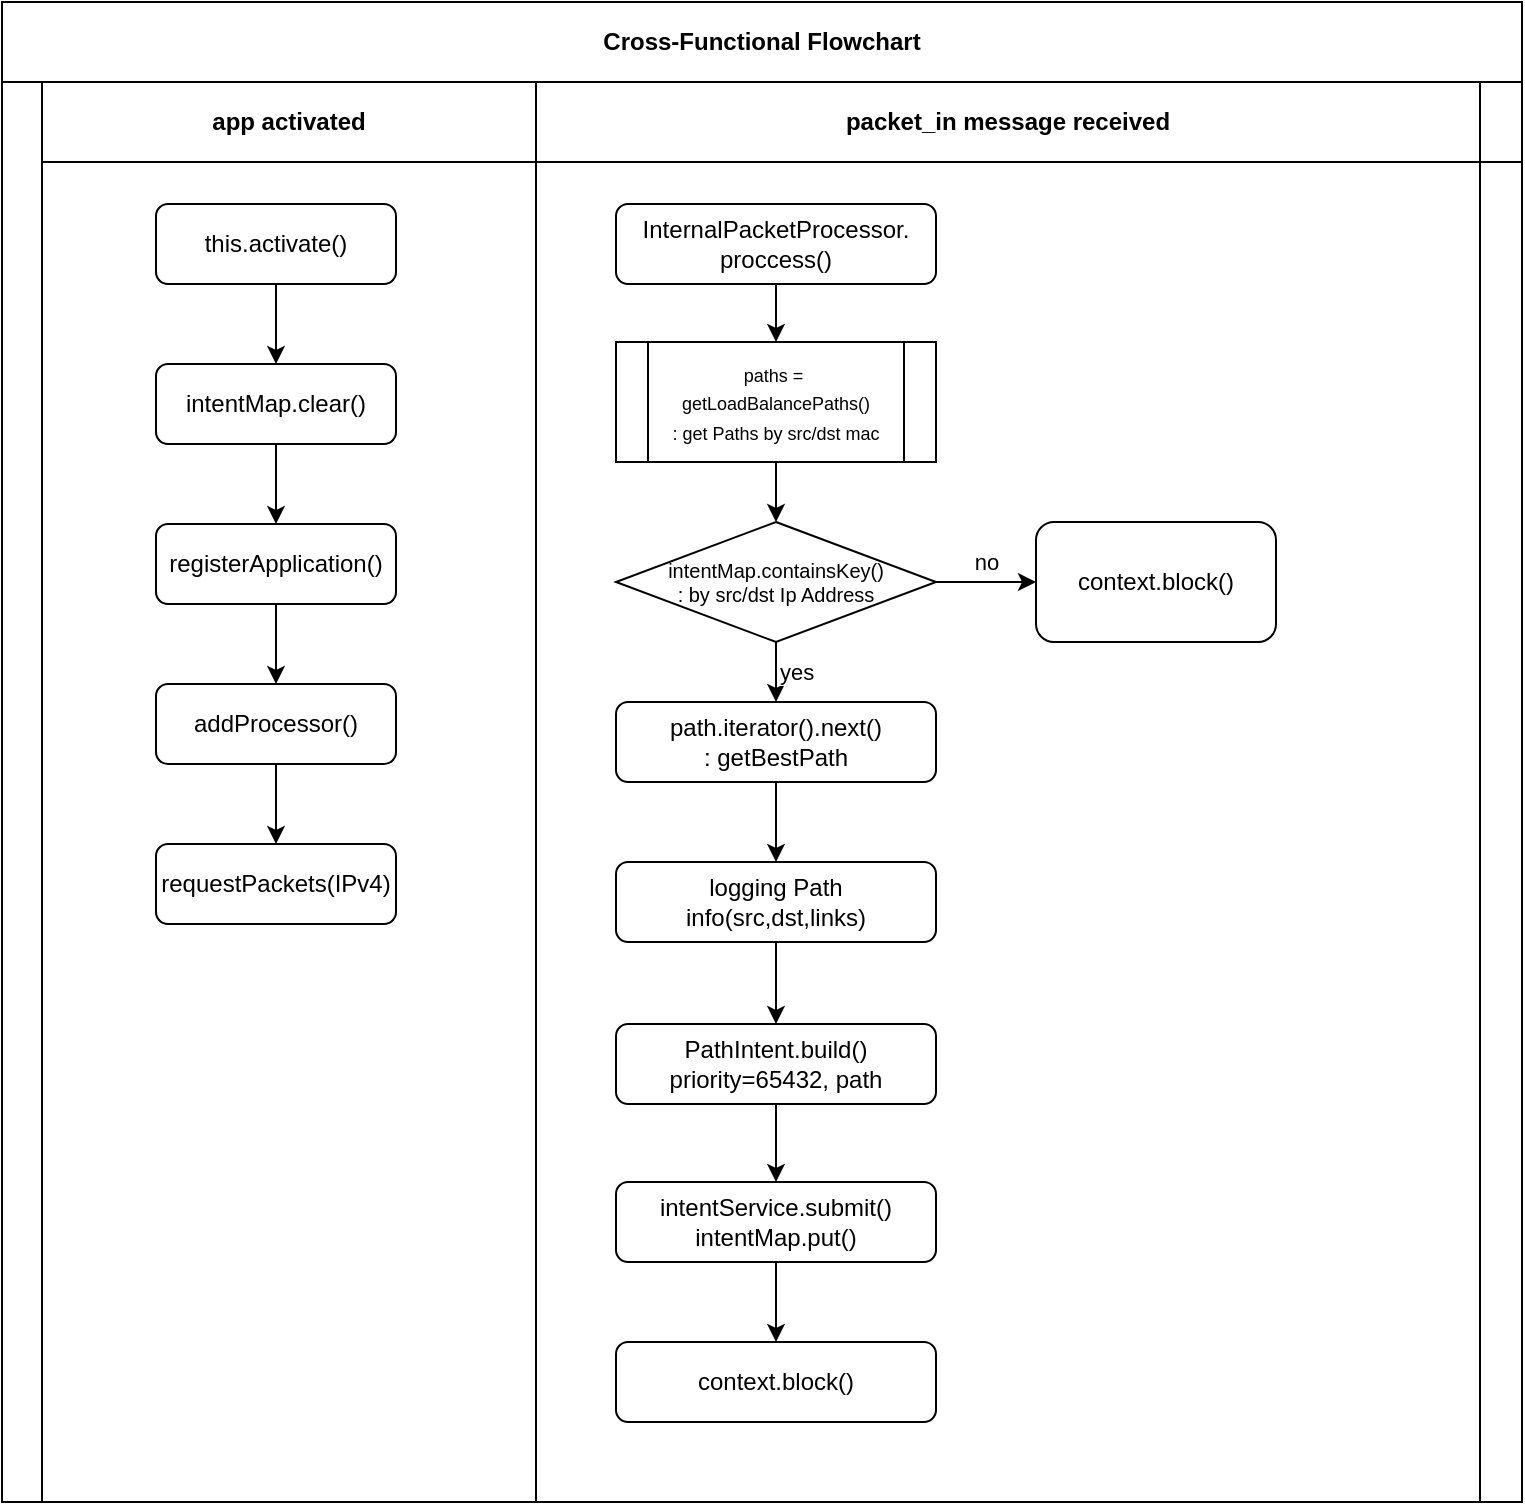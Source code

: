 <mxfile version="13.9.7" type="github" pages="2">
  <diagram id="C5RBs43oDa-KdzZeNtuy" name="MaoRoutingManager">
    <mxGraphModel dx="1344" dy="778" grid="1" gridSize="10" guides="1" tooltips="1" connect="1" arrows="1" fold="1" page="1" pageScale="1" pageWidth="827" pageHeight="1169" math="0" shadow="0">
      <root>
        <mxCell id="WIyWlLk6GJQsqaUBKTNV-0" />
        <mxCell id="WIyWlLk6GJQsqaUBKTNV-1" parent="WIyWlLk6GJQsqaUBKTNV-0" />
        <mxCell id="qZ5nZu_tmP8a2BOeMHJ3-21" value="Cross-Functional Flowchart" style="shape=table;childLayout=tableLayout;rowLines=0;columnLines=0;startSize=40;html=1;whiteSpace=wrap;collapsible=0;recursiveResize=0;expand=0;pointerEvents=0;fontStyle=1;align=center;" parent="WIyWlLk6GJQsqaUBKTNV-1" vertex="1">
          <mxGeometry x="30" y="30" width="760" height="750" as="geometry" />
        </mxCell>
        <mxCell id="qZ5nZu_tmP8a2BOeMHJ3-22" value="" style="swimlane;horizontal=0;points=[[0,0.5],[1,0.5]];portConstraint=eastwest;startSize=20;html=1;whiteSpace=wrap;collapsible=0;recursiveResize=0;expand=0;pointerEvents=0;fontStyle=1" parent="qZ5nZu_tmP8a2BOeMHJ3-21" vertex="1">
          <mxGeometry y="40" width="760" height="710" as="geometry" />
        </mxCell>
        <mxCell id="qZ5nZu_tmP8a2BOeMHJ3-23" value="app activated" style="swimlane;connectable=0;startSize=40;html=1;whiteSpace=wrap;collapsible=0;recursiveResize=0;expand=0;pointerEvents=0;" parent="qZ5nZu_tmP8a2BOeMHJ3-22" vertex="1">
          <mxGeometry x="20" width="247" height="710" as="geometry" />
        </mxCell>
        <mxCell id="WIyWlLk6GJQsqaUBKTNV-3" value="this.activate()" style="rounded=1;whiteSpace=wrap;html=1;fontSize=12;glass=0;strokeWidth=1;shadow=0;" parent="qZ5nZu_tmP8a2BOeMHJ3-23" vertex="1">
          <mxGeometry x="57" y="61" width="120" height="40" as="geometry" />
        </mxCell>
        <mxCell id="qZ5nZu_tmP8a2BOeMHJ3-0" value="intentMap.clear()" style="rounded=1;whiteSpace=wrap;html=1;fontSize=12;glass=0;strokeWidth=1;shadow=0;" parent="qZ5nZu_tmP8a2BOeMHJ3-23" vertex="1">
          <mxGeometry x="57" y="141" width="120" height="40" as="geometry" />
        </mxCell>
        <mxCell id="qZ5nZu_tmP8a2BOeMHJ3-8" value="" style="endArrow=classic;html=1;exitX=0.5;exitY=1;exitDx=0;exitDy=0;" parent="qZ5nZu_tmP8a2BOeMHJ3-23" source="WIyWlLk6GJQsqaUBKTNV-3" target="qZ5nZu_tmP8a2BOeMHJ3-0" edge="1">
          <mxGeometry width="50" height="50" relative="1" as="geometry">
            <mxPoint x="287" y="141" as="sourcePoint" />
            <mxPoint x="337" y="91" as="targetPoint" />
          </mxGeometry>
        </mxCell>
        <mxCell id="qZ5nZu_tmP8a2BOeMHJ3-9" value="registerApplication()" style="rounded=1;whiteSpace=wrap;html=1;fontSize=12;glass=0;strokeWidth=1;shadow=0;" parent="qZ5nZu_tmP8a2BOeMHJ3-23" vertex="1">
          <mxGeometry x="57" y="221" width="120" height="40" as="geometry" />
        </mxCell>
        <mxCell id="qZ5nZu_tmP8a2BOeMHJ3-12" value="" style="endArrow=classic;html=1;exitX=0.5;exitY=1;exitDx=0;exitDy=0;entryX=0.5;entryY=0;entryDx=0;entryDy=0;" parent="qZ5nZu_tmP8a2BOeMHJ3-23" source="qZ5nZu_tmP8a2BOeMHJ3-0" target="qZ5nZu_tmP8a2BOeMHJ3-9" edge="1">
          <mxGeometry width="50" height="50" relative="1" as="geometry">
            <mxPoint x="257" y="231" as="sourcePoint" />
            <mxPoint x="307" y="181" as="targetPoint" />
          </mxGeometry>
        </mxCell>
        <mxCell id="qZ5nZu_tmP8a2BOeMHJ3-15" value="" style="endArrow=classic;html=1;exitX=0.5;exitY=1;exitDx=0;exitDy=0;" parent="qZ5nZu_tmP8a2BOeMHJ3-23" source="qZ5nZu_tmP8a2BOeMHJ3-9" edge="1">
          <mxGeometry width="50" height="50" relative="1" as="geometry">
            <mxPoint x="257" y="321" as="sourcePoint" />
            <mxPoint x="117" y="301" as="targetPoint" />
          </mxGeometry>
        </mxCell>
        <mxCell id="qZ5nZu_tmP8a2BOeMHJ3-16" value="addProcessor()" style="rounded=1;whiteSpace=wrap;html=1;fontSize=12;glass=0;strokeWidth=1;shadow=0;" parent="qZ5nZu_tmP8a2BOeMHJ3-23" vertex="1">
          <mxGeometry x="57" y="301" width="120" height="40" as="geometry" />
        </mxCell>
        <mxCell id="qZ5nZu_tmP8a2BOeMHJ3-17" value="requestPackets(IPv4)" style="rounded=1;whiteSpace=wrap;html=1;fontSize=12;glass=0;strokeWidth=1;shadow=0;" parent="qZ5nZu_tmP8a2BOeMHJ3-23" vertex="1">
          <mxGeometry x="57" y="381" width="120" height="40" as="geometry" />
        </mxCell>
        <mxCell id="qZ5nZu_tmP8a2BOeMHJ3-20" value="" style="endArrow=classic;html=1;exitX=0.5;exitY=1;exitDx=0;exitDy=0;" parent="qZ5nZu_tmP8a2BOeMHJ3-23" source="qZ5nZu_tmP8a2BOeMHJ3-16" target="qZ5nZu_tmP8a2BOeMHJ3-17" edge="1">
          <mxGeometry width="50" height="50" relative="1" as="geometry">
            <mxPoint x="257" y="401" as="sourcePoint" />
            <mxPoint x="307" y="351" as="targetPoint" />
          </mxGeometry>
        </mxCell>
        <mxCell id="qZ5nZu_tmP8a2BOeMHJ3-24" value="packet_in message received" style="swimlane;connectable=0;startSize=40;html=1;whiteSpace=wrap;collapsible=0;recursiveResize=0;expand=0;pointerEvents=0;" parent="qZ5nZu_tmP8a2BOeMHJ3-22" vertex="1">
          <mxGeometry x="267" width="472" height="710" as="geometry" />
        </mxCell>
        <mxCell id="qZ5nZu_tmP8a2BOeMHJ3-34" value="InternalPacketProcessor.&lt;br&gt;proccess()" style="rounded=1;whiteSpace=wrap;html=1;fontSize=12;glass=0;strokeWidth=1;shadow=0;" parent="qZ5nZu_tmP8a2BOeMHJ3-24" vertex="1">
          <mxGeometry x="40" y="61" width="160" height="40" as="geometry" />
        </mxCell>
        <mxCell id="qZ5nZu_tmP8a2BOeMHJ3-42" value="&lt;font style=&quot;font-size: 10px;&quot;&gt;&lt;span style=&quot;font-size: 10px;&quot;&gt;intentMap.containsKey()&lt;/span&gt;&lt;br style=&quot;font-size: 10px;&quot;&gt;&lt;span style=&quot;font-size: 10px;&quot;&gt;: by src/dst Ip Address&lt;/span&gt;&lt;/font&gt;" style="rhombus;whiteSpace=wrap;html=1;fontSize=10;" parent="qZ5nZu_tmP8a2BOeMHJ3-24" vertex="1">
          <mxGeometry x="40" y="220" width="160" height="60" as="geometry" />
        </mxCell>
        <mxCell id="qZ5nZu_tmP8a2BOeMHJ3-43" value="context.block()" style="rounded=1;whiteSpace=wrap;html=1;" parent="qZ5nZu_tmP8a2BOeMHJ3-24" vertex="1">
          <mxGeometry x="250" y="220" width="120" height="60" as="geometry" />
        </mxCell>
        <mxCell id="qZ5nZu_tmP8a2BOeMHJ3-38" value="" style="endArrow=classic;html=1;exitX=0.5;exitY=1;exitDx=0;exitDy=0;entryX=0.5;entryY=0;entryDx=0;entryDy=0;" parent="qZ5nZu_tmP8a2BOeMHJ3-24" target="qZ5nZu_tmP8a2BOeMHJ3-42" edge="1">
          <mxGeometry width="50" height="50" relative="1" as="geometry">
            <mxPoint x="120" y="190" as="sourcePoint" />
            <mxPoint x="120" y="220" as="targetPoint" />
          </mxGeometry>
        </mxCell>
        <mxCell id="qZ5nZu_tmP8a2BOeMHJ3-45" value="no" style="endArrow=classic;html=1;exitX=1;exitY=0.5;exitDx=0;exitDy=0;entryX=0;entryY=0.5;entryDx=0;entryDy=0;" parent="qZ5nZu_tmP8a2BOeMHJ3-24" source="qZ5nZu_tmP8a2BOeMHJ3-42" target="qZ5nZu_tmP8a2BOeMHJ3-43" edge="1">
          <mxGeometry y="10" width="50" height="50" relative="1" as="geometry">
            <mxPoint x="70" y="220" as="sourcePoint" />
            <mxPoint x="120" y="170" as="targetPoint" />
            <mxPoint as="offset" />
          </mxGeometry>
        </mxCell>
        <mxCell id="qZ5nZu_tmP8a2BOeMHJ3-47" value="path.iterator().next()&lt;br&gt;: getBestPath" style="rounded=1;whiteSpace=wrap;html=1;fontSize=12;glass=0;strokeWidth=1;shadow=0;" parent="qZ5nZu_tmP8a2BOeMHJ3-24" vertex="1">
          <mxGeometry x="40" y="310" width="160" height="40" as="geometry" />
        </mxCell>
        <mxCell id="V6kfuixd66puowwuHCxc-22" value="logging Path&lt;br&gt;info(src,dst,links)" style="rounded=1;whiteSpace=wrap;html=1;fontSize=12;glass=0;strokeWidth=1;shadow=0;" parent="qZ5nZu_tmP8a2BOeMHJ3-24" vertex="1">
          <mxGeometry x="40" y="390" width="160" height="40" as="geometry" />
        </mxCell>
        <mxCell id="V6kfuixd66puowwuHCxc-26" value="PathIntent.build()&lt;br&gt;priority=65432, path" style="rounded=1;whiteSpace=wrap;html=1;fontSize=12;glass=0;strokeWidth=1;shadow=0;" parent="qZ5nZu_tmP8a2BOeMHJ3-24" vertex="1">
          <mxGeometry x="40" y="471" width="160" height="40" as="geometry" />
        </mxCell>
        <mxCell id="V6kfuixd66puowwuHCxc-27" value="intentService.submit()&lt;br&gt;intentMap.put()" style="rounded=1;whiteSpace=wrap;html=1;fontSize=12;glass=0;strokeWidth=1;shadow=0;" parent="qZ5nZu_tmP8a2BOeMHJ3-24" vertex="1">
          <mxGeometry x="40" y="550" width="160" height="40" as="geometry" />
        </mxCell>
        <mxCell id="V6kfuixd66puowwuHCxc-29" value="context.block()" style="rounded=1;whiteSpace=wrap;html=1;fontSize=12;glass=0;strokeWidth=1;shadow=0;" parent="qZ5nZu_tmP8a2BOeMHJ3-24" vertex="1">
          <mxGeometry x="40" y="630" width="160" height="40" as="geometry" />
        </mxCell>
        <mxCell id="V6kfuixd66puowwuHCxc-30" value="" style="endArrow=classic;html=1;labelPosition=right;verticalLabelPosition=middle;align=left;verticalAlign=middle;entryX=0.5;entryY=0;entryDx=0;entryDy=0;exitX=0.5;exitY=1;exitDx=0;exitDy=0;" parent="qZ5nZu_tmP8a2BOeMHJ3-24" source="V6kfuixd66puowwuHCxc-27" target="V6kfuixd66puowwuHCxc-29" edge="1">
          <mxGeometry width="50" height="50" relative="1" as="geometry">
            <mxPoint x="130" y="520" as="sourcePoint" />
            <mxPoint x="130" y="560" as="targetPoint" />
          </mxGeometry>
        </mxCell>
        <mxCell id="dk8zs9Qdye3zeuqklg6u-1" value="&lt;span style=&quot;font-size: 9px&quot;&gt;paths =&amp;nbsp;&lt;br&gt;getLoadBalancePaths()&lt;/span&gt;&lt;br style=&quot;font-size: 9px&quot;&gt;&lt;span style=&quot;font-size: 9px&quot;&gt;: get Paths by src/dst mac&lt;/span&gt;" style="shape=process;whiteSpace=wrap;html=1;backgroundOutline=1;" parent="qZ5nZu_tmP8a2BOeMHJ3-24" vertex="1">
          <mxGeometry x="40" y="130" width="160" height="60" as="geometry" />
        </mxCell>
        <mxCell id="qZ5nZu_tmP8a2BOeMHJ3-35" value="" style="endArrow=classic;html=1;exitX=0.5;exitY=1;exitDx=0;exitDy=0;entryX=0.5;entryY=0;entryDx=0;entryDy=0;" parent="qZ5nZu_tmP8a2BOeMHJ3-24" source="qZ5nZu_tmP8a2BOeMHJ3-34" edge="1" target="dk8zs9Qdye3zeuqklg6u-1">
          <mxGeometry width="50" height="50" relative="1" as="geometry">
            <mxPoint x="73" y="320" as="sourcePoint" />
            <mxPoint x="133" y="130" as="targetPoint" />
          </mxGeometry>
        </mxCell>
        <mxCell id="V6kfuixd66puowwuHCxc-25" value="" style="endArrow=classic;html=1;labelPosition=right;verticalLabelPosition=middle;align=left;verticalAlign=middle;exitX=0.5;exitY=1;exitDx=0;exitDy=0;entryX=0.5;entryY=0;entryDx=0;entryDy=0;" parent="qZ5nZu_tmP8a2BOeMHJ3-24" source="V6kfuixd66puowwuHCxc-22" edge="1" target="V6kfuixd66puowwuHCxc-26">
          <mxGeometry width="50" height="50" relative="1" as="geometry">
            <mxPoint x="133" y="440" as="sourcePoint" />
            <mxPoint x="133" y="470" as="targetPoint" />
          </mxGeometry>
        </mxCell>
        <mxCell id="V6kfuixd66puowwuHCxc-0" value="" style="endArrow=classic;html=1;exitX=0.5;exitY=1;exitDx=0;exitDy=0;labelPosition=right;verticalLabelPosition=middle;align=left;verticalAlign=middle;entryX=0.5;entryY=0;entryDx=0;entryDy=0;" parent="qZ5nZu_tmP8a2BOeMHJ3-24" source="qZ5nZu_tmP8a2BOeMHJ3-47" edge="1" target="V6kfuixd66puowwuHCxc-22">
          <mxGeometry width="50" height="50" relative="1" as="geometry">
            <mxPoint x="143" y="290" as="sourcePoint" />
            <mxPoint x="133" y="390" as="targetPoint" />
          </mxGeometry>
        </mxCell>
        <mxCell id="qZ5nZu_tmP8a2BOeMHJ3-46" value="yes" style="endArrow=classic;html=1;exitX=0.5;exitY=1;exitDx=0;exitDy=0;labelPosition=right;verticalLabelPosition=middle;align=left;verticalAlign=middle;entryX=0.5;entryY=0;entryDx=0;entryDy=0;" parent="qZ5nZu_tmP8a2BOeMHJ3-24" source="qZ5nZu_tmP8a2BOeMHJ3-42" edge="1" target="qZ5nZu_tmP8a2BOeMHJ3-47">
          <mxGeometry width="50" height="50" relative="1" as="geometry">
            <mxPoint x="83" y="290" as="sourcePoint" />
            <mxPoint x="133" y="310" as="targetPoint" />
          </mxGeometry>
        </mxCell>
        <mxCell id="V6kfuixd66puowwuHCxc-28" value="" style="endArrow=classic;html=1;labelPosition=right;verticalLabelPosition=middle;align=left;verticalAlign=middle;entryX=0.5;entryY=0;entryDx=0;entryDy=0;exitX=0.5;exitY=1;exitDx=0;exitDy=0;" parent="qZ5nZu_tmP8a2BOeMHJ3-24" target="V6kfuixd66puowwuHCxc-27" edge="1" source="V6kfuixd66puowwuHCxc-26">
          <mxGeometry width="50" height="50" relative="1" as="geometry">
            <mxPoint x="133" y="510" as="sourcePoint" />
            <mxPoint x="143" y="480" as="targetPoint" />
          </mxGeometry>
        </mxCell>
        <mxCell id="qZ5nZu_tmP8a2BOeMHJ3-25" value="" style="swimlane;connectable=0;startSize=40;html=1;whiteSpace=wrap;collapsible=0;recursiveResize=0;expand=0;pointerEvents=0;" parent="qZ5nZu_tmP8a2BOeMHJ3-22" vertex="1">
          <mxGeometry x="739" width="21" height="710" as="geometry" />
        </mxCell>
      </root>
    </mxGraphModel>
  </diagram>
  <diagram id="Vse35agWVs5t85zna4bd" name="getLoadBalancePaths">
    <mxGraphModel dx="1120" dy="648" grid="1" gridSize="10" guides="1" tooltips="1" connect="1" arrows="1" fold="1" page="1" pageScale="1" pageWidth="827" pageHeight="1169" math="0" shadow="0">
      <root>
        <mxCell id="VGAddEkLSjgZHR_A4-wi-0" />
        <mxCell id="VGAddEkLSjgZHR_A4-wi-1" parent="VGAddEkLSjgZHR_A4-wi-0" />
        <mxCell id="osHa3QH00EgjZzKBYA_n-0" value="&lt;span style=&quot;font-size: 9px&quot;&gt;getLoadBalancePaths()&lt;/span&gt;" style="rounded=1;whiteSpace=wrap;html=1;fontSize=12;glass=0;strokeWidth=1;shadow=0;" parent="VGAddEkLSjgZHR_A4-wi-1" vertex="1">
          <mxGeometry x="50" y="60" width="160" height="40" as="geometry" />
        </mxCell>
        <mxCell id="osHa3QH00EgjZzKBYA_n-1" value="LoadBalanceRouting.&lt;br style=&quot;font-size: 11px;&quot;&gt;getLoadBalancePaths()" style="shape=process;whiteSpace=wrap;html=1;backgroundOutline=1;fontSize=11;" parent="VGAddEkLSjgZHR_A4-wi-1" vertex="1">
          <mxGeometry x="50" y="140" width="160" height="60" as="geometry" />
        </mxCell>
        <mxCell id="osHa3QH00EgjZzKBYA_n-3" value="" style="endArrow=classic;html=1;exitX=0.5;exitY=1;exitDx=0;exitDy=0;entryX=0.5;entryY=0;entryDx=0;entryDy=0;" parent="VGAddEkLSjgZHR_A4-wi-1" source="osHa3QH00EgjZzKBYA_n-0" target="osHa3QH00EgjZzKBYA_n-1" edge="1">
          <mxGeometry width="50" height="50" relative="1" as="geometry">
            <mxPoint x="430" y="120" as="sourcePoint" />
            <mxPoint x="480" y="70" as="targetPoint" />
          </mxGeometry>
        </mxCell>
        <mxCell id="61-6OJltkCezIOI_QeGa-2" value="" style="edgeStyle=orthogonalEdgeStyle;rounded=0;orthogonalLoop=1;jettySize=auto;html=1;fontSize=11;" edge="1" parent="VGAddEkLSjgZHR_A4-wi-1" source="osHa3QH00EgjZzKBYA_n-4" target="osHa3QH00EgjZzKBYA_n-5">
          <mxGeometry relative="1" as="geometry" />
        </mxCell>
        <mxCell id="osHa3QH00EgjZzKBYA_n-4" value="Topology currentTopo = topologyService.currentTopology();&amp;nbsp;" style="shape=parallelogram;perimeter=parallelogramPerimeter;whiteSpace=wrap;html=1;fixedSize=1;fontSize=11;" parent="VGAddEkLSjgZHR_A4-wi-1" vertex="1">
          <mxGeometry x="270" y="140" width="160" height="60" as="geometry" />
        </mxCell>
        <mxCell id="osHa3QH00EgjZzKBYA_n-5" value="&lt;span style=&quot;font-size: 9px&quot;&gt;getLoadBalancePaths(src,dst)&lt;/span&gt;" style="rounded=1;whiteSpace=wrap;html=1;fontSize=12;glass=0;strokeWidth=1;shadow=0;" parent="VGAddEkLSjgZHR_A4-wi-1" vertex="1">
          <mxGeometry x="270" y="60" width="160" height="40" as="geometry" />
        </mxCell>
        <mxCell id="shJUG-iEEOyuPqfWN2ze-1" value="" style="endArrow=classic;html=1;exitX=0.5;exitY=1;exitDx=0;exitDy=0;entryX=0.5;entryY=0;entryDx=0;entryDy=0;" parent="VGAddEkLSjgZHR_A4-wi-1" source="osHa3QH00EgjZzKBYA_n-5" target="osHa3QH00EgjZzKBYA_n-4" edge="1">
          <mxGeometry width="50" height="50" relative="1" as="geometry">
            <mxPoint x="140" y="110" as="sourcePoint" />
            <mxPoint x="140" y="150" as="targetPoint" />
          </mxGeometry>
        </mxCell>
        <mxCell id="shJUG-iEEOyuPqfWN2ze-2" value="" style="endArrow=classic;html=1;exitX=0.5;exitY=1;exitDx=0;exitDy=0;" parent="VGAddEkLSjgZHR_A4-wi-1" source="osHa3QH00EgjZzKBYA_n-4" edge="1">
          <mxGeometry width="50" height="50" relative="1" as="geometry">
            <mxPoint x="360" y="110" as="sourcePoint" />
            <mxPoint x="350" y="240" as="targetPoint" />
          </mxGeometry>
        </mxCell>
        <mxCell id="shJUG-iEEOyuPqfWN2ze-3" value="LoadBalanceRouting.&lt;br style=&quot;font-size: 11px&quot;&gt;getLoadBalancePaths&lt;br&gt;(topo. src,dst)" style="shape=process;whiteSpace=wrap;html=1;backgroundOutline=1;fontSize=11;" parent="VGAddEkLSjgZHR_A4-wi-1" vertex="1">
          <mxGeometry x="270" y="240" width="160" height="60" as="geometry" />
        </mxCell>
        <mxCell id="61-6OJltkCezIOI_QeGa-0" value="&lt;span style=&quot;font-size: 11px&quot;&gt;LoadBalanceRouting.&lt;/span&gt;&lt;br style=&quot;font-size: 11px&quot;&gt;&lt;span style=&quot;font-size: 11px&quot;&gt;getLoadBalancePaths&lt;/span&gt;&lt;br style=&quot;font-size: 11px&quot;&gt;&lt;span style=&quot;font-size: 11px&quot;&gt;(topo. src,dst)&lt;/span&gt;" style="rounded=1;whiteSpace=wrap;html=1;fontSize=11;glass=0;strokeWidth=1;shadow=0;" vertex="1" parent="VGAddEkLSjgZHR_A4-wi-1">
          <mxGeometry x="494" y="60" width="160" height="40" as="geometry" />
        </mxCell>
        <mxCell id="61-6OJltkCezIOI_QeGa-1" value="src와 dst가 스위치인가?" style="rhombus;whiteSpace=wrap;html=1;fontSize=11;" vertex="1" parent="VGAddEkLSjgZHR_A4-wi-1">
          <mxGeometry x="490" y="130" width="170" height="80" as="geometry" />
        </mxCell>
        <mxCell id="61-6OJltkCezIOI_QeGa-3" value="yes" style="endArrow=classic;html=1;fontSize=11;exitX=0.5;exitY=1;exitDx=0;exitDy=0;" edge="1" parent="VGAddEkLSjgZHR_A4-wi-1" source="61-6OJltkCezIOI_QeGa-1">
          <mxGeometry x="-0.333" y="-15" width="50" height="50" relative="1" as="geometry">
            <mxPoint x="640" y="280" as="sourcePoint" />
            <mxPoint x="575" y="240" as="targetPoint" />
            <mxPoint as="offset" />
          </mxGeometry>
        </mxCell>
        <mxCell id="61-6OJltkCezIOI_QeGa-5" value="" style="endArrow=classic;html=1;fontSize=11;" edge="1" parent="VGAddEkLSjgZHR_A4-wi-1">
          <mxGeometry width="50" height="50" relative="1" as="geometry">
            <mxPoint x="574" y="100" as="sourcePoint" />
            <mxPoint x="574" y="130" as="targetPoint" />
          </mxGeometry>
        </mxCell>
        <mxCell id="61-6OJltkCezIOI_QeGa-6" value="src와 dst가호스트인가?" style="rhombus;whiteSpace=wrap;html=1;fontSize=11;" vertex="1" parent="VGAddEkLSjgZHR_A4-wi-1">
          <mxGeometry x="730" y="130" width="170" height="80" as="geometry" />
        </mxCell>
        <mxCell id="61-6OJltkCezIOI_QeGa-7" value="no" style="endArrow=classic;html=1;fontSize=11;exitX=1;exitY=0.5;exitDx=0;exitDy=0;entryX=0;entryY=0.5;entryDx=0;entryDy=0;spacing=3;" edge="1" parent="VGAddEkLSjgZHR_A4-wi-1" source="61-6OJltkCezIOI_QeGa-1" target="61-6OJltkCezIOI_QeGa-6">
          <mxGeometry x="-0.143" y="10" width="50" height="50" relative="1" as="geometry">
            <mxPoint x="585" y="220.0" as="sourcePoint" />
            <mxPoint x="585" y="250.0" as="targetPoint" />
            <mxPoint as="offset" />
          </mxGeometry>
        </mxCell>
        <mxCell id="61-6OJltkCezIOI_QeGa-9" value="no" style="endArrow=classic;html=1;fontSize=11;exitX=1;exitY=0.5;exitDx=0;exitDy=0;entryX=0;entryY=0.5;entryDx=0;entryDy=0;spacing=3;" edge="1" parent="VGAddEkLSjgZHR_A4-wi-1">
          <mxGeometry x="-0.143" y="10" width="50" height="50" relative="1" as="geometry">
            <mxPoint x="900" y="169.58" as="sourcePoint" />
            <mxPoint x="970" y="169.58" as="targetPoint" />
            <mxPoint as="offset" />
          </mxGeometry>
        </mxCell>
        <mxCell id="61-6OJltkCezIOI_QeGa-10" value="yes" style="endArrow=classic;html=1;fontSize=11;exitX=0.5;exitY=1;exitDx=0;exitDy=0;spacing=3;" edge="1" parent="VGAddEkLSjgZHR_A4-wi-1" source="61-6OJltkCezIOI_QeGa-6">
          <mxGeometry x="-0.333" y="-15" width="50" height="50" relative="1" as="geometry">
            <mxPoint x="670" y="180" as="sourcePoint" />
            <mxPoint x="815" y="240" as="targetPoint" />
            <mxPoint as="offset" />
          </mxGeometry>
        </mxCell>
        <mxCell id="61-6OJltkCezIOI_QeGa-11" value="&lt;span style=&quot;color: rgba(0 , 0 , 0 , 0) ; font-family: monospace ; font-size: 0px&quot;&gt;11&lt;br&gt;&lt;/span&gt;" style="shape=process;whiteSpace=wrap;html=1;backgroundOutline=1;fontSize=11;" vertex="1" parent="VGAddEkLSjgZHR_A4-wi-1">
          <mxGeometry x="494" y="240" width="160" height="60" as="geometry" />
        </mxCell>
      </root>
    </mxGraphModel>
  </diagram>
</mxfile>
